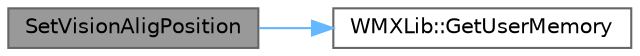 digraph "SetVisionAligPosition"
{
 // LATEX_PDF_SIZE
  bgcolor="transparent";
  edge [fontname=Helvetica,fontsize=10,labelfontname=Helvetica,labelfontsize=10];
  node [fontname=Helvetica,fontsize=10,shape=box,height=0.2,width=0.4];
  rankdir="LR";
  Node1 [id="Node000001",label="SetVisionAligPosition",height=0.2,width=0.4,color="gray40", fillcolor="grey60", style="filled", fontcolor="black",tooltip=" "];
  Node1 -> Node2 [id="edge1_Node000001_Node000002",color="steelblue1",style="solid",tooltip=" "];
  Node2 [id="Node000002",label="WMXLib::GetUserMemory",height=0.2,width=0.4,color="grey40", fillcolor="white", style="filled",URL="$class_w_m_x_lib.html#ae7f4d5f3857f399f6c3ce5063ddafda4",tooltip="UserMemory 객체를 반환합니다."];
}
